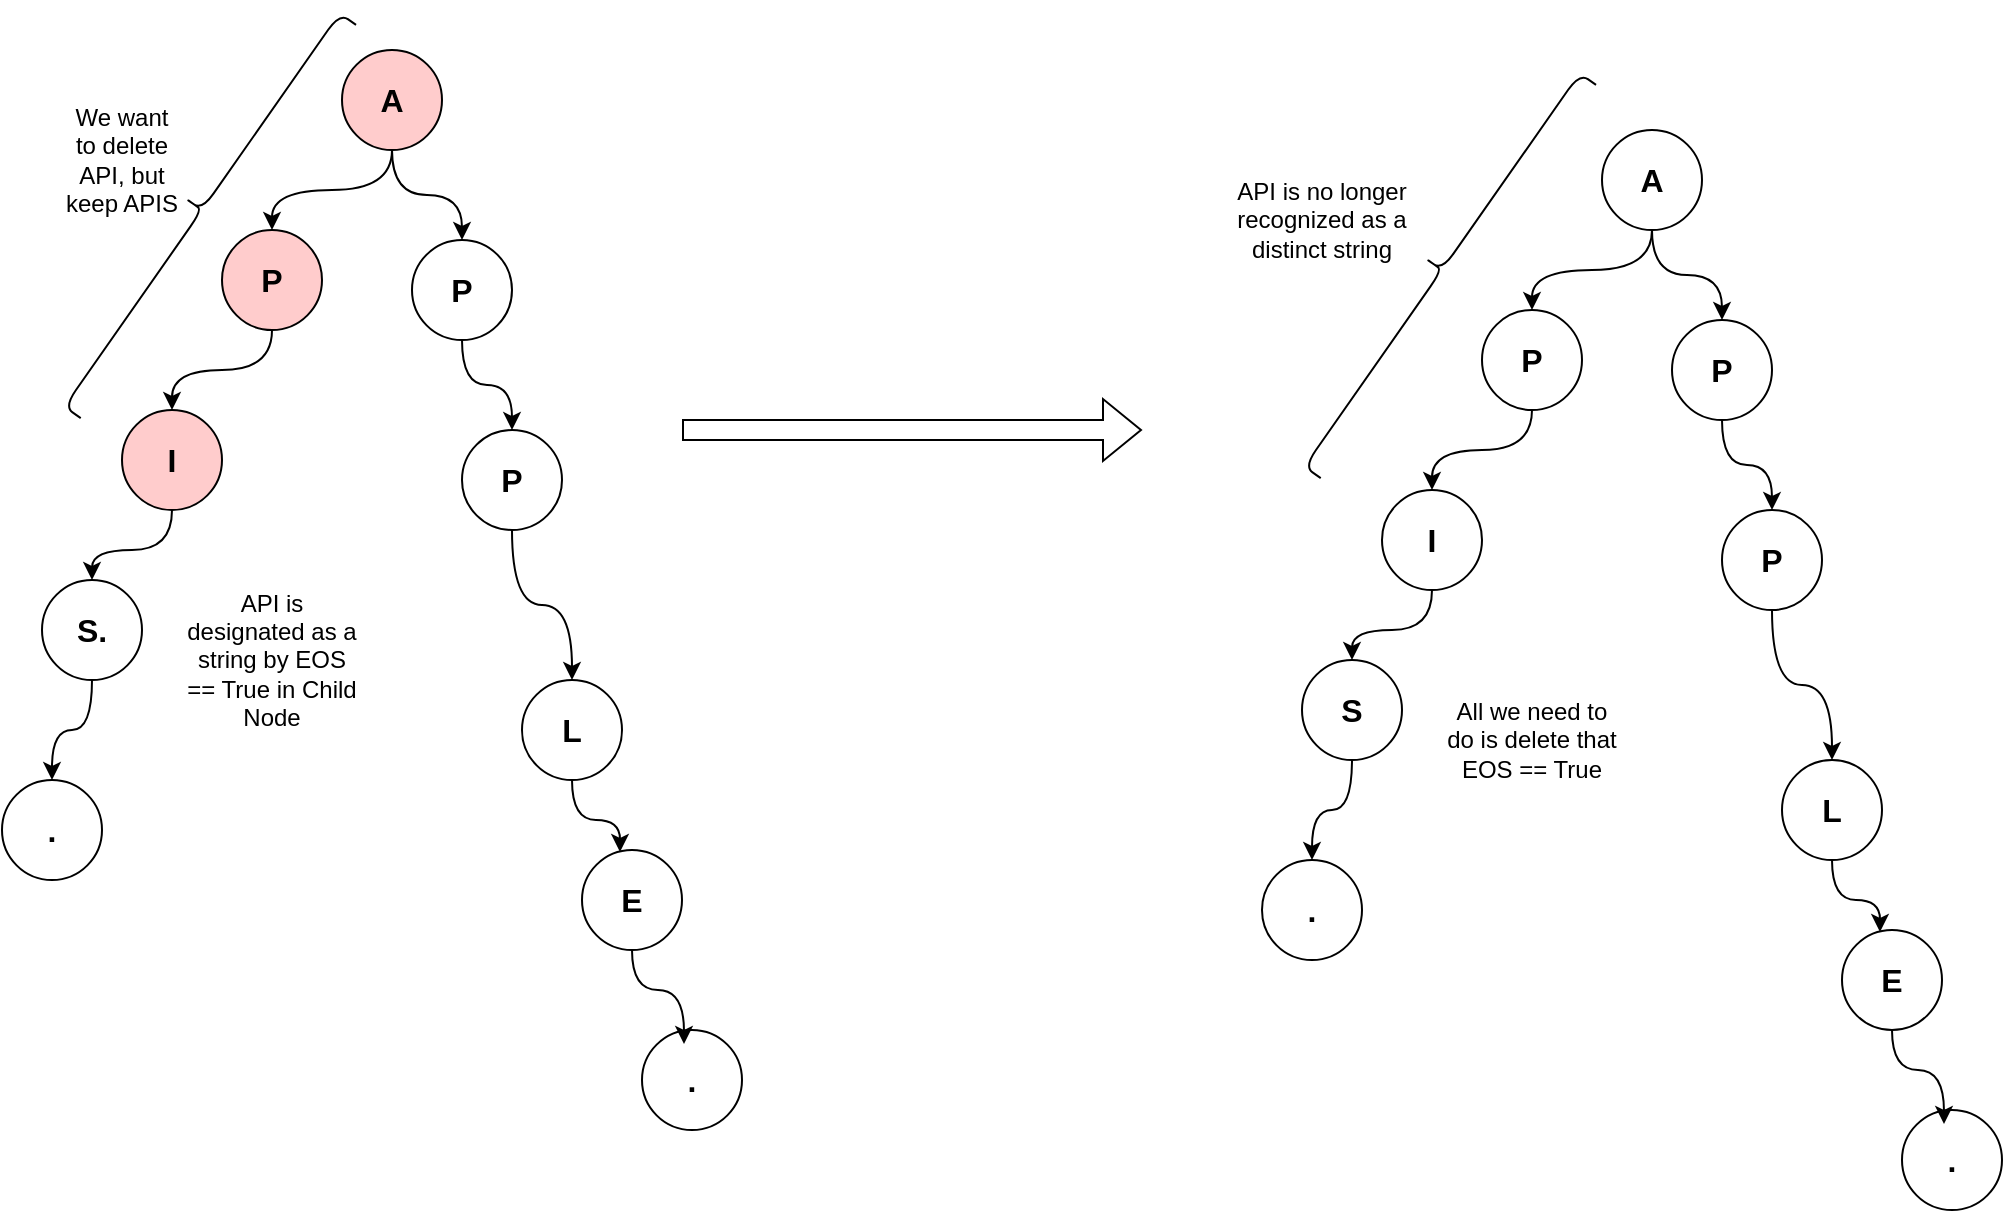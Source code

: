 <mxfile version="22.1.18" type="device">
  <diagram name="Page-1" id="16XjI0kiUn-NuyR_T_i7">
    <mxGraphModel dx="1011" dy="1060" grid="1" gridSize="10" guides="1" tooltips="1" connect="1" arrows="1" fold="1" page="1" pageScale="1" pageWidth="850" pageHeight="1100" math="0" shadow="0">
      <root>
        <mxCell id="0" />
        <mxCell id="1" parent="0" />
        <mxCell id="dFhbQ2jlh1eT3Z2HHcco-13" style="rounded=0;orthogonalLoop=1;jettySize=auto;html=1;exitX=0.5;exitY=1;exitDx=0;exitDy=0;entryX=0.5;entryY=0;entryDx=0;entryDy=0;edgeStyle=orthogonalEdgeStyle;curved=1;" parent="1" source="dFhbQ2jlh1eT3Z2HHcco-1" target="dFhbQ2jlh1eT3Z2HHcco-2" edge="1">
          <mxGeometry relative="1" as="geometry" />
        </mxCell>
        <mxCell id="dFhbQ2jlh1eT3Z2HHcco-14" style="edgeStyle=orthogonalEdgeStyle;rounded=0;orthogonalLoop=1;jettySize=auto;html=1;exitX=0.5;exitY=1;exitDx=0;exitDy=0;entryX=0.5;entryY=0;entryDx=0;entryDy=0;curved=1;" parent="1" source="dFhbQ2jlh1eT3Z2HHcco-1" target="dFhbQ2jlh1eT3Z2HHcco-7" edge="1">
          <mxGeometry relative="1" as="geometry" />
        </mxCell>
        <mxCell id="dFhbQ2jlh1eT3Z2HHcco-1" value="&lt;font size=&quot;3&quot;&gt;&lt;b&gt;A&lt;/b&gt;&lt;/font&gt;" style="ellipse;whiteSpace=wrap;html=1;fillColor=#FFCCCC;" parent="1" vertex="1">
          <mxGeometry x="340" y="150" width="50" height="50" as="geometry" />
        </mxCell>
        <mxCell id="dFhbQ2jlh1eT3Z2HHcco-15" style="edgeStyle=orthogonalEdgeStyle;rounded=0;orthogonalLoop=1;jettySize=auto;html=1;exitX=0.5;exitY=1;exitDx=0;exitDy=0;entryX=0.5;entryY=0;entryDx=0;entryDy=0;curved=1;" parent="1" source="dFhbQ2jlh1eT3Z2HHcco-2" target="dFhbQ2jlh1eT3Z2HHcco-4" edge="1">
          <mxGeometry relative="1" as="geometry" />
        </mxCell>
        <mxCell id="dFhbQ2jlh1eT3Z2HHcco-2" value="&lt;font size=&quot;3&quot;&gt;&lt;b&gt;P&lt;/b&gt;&lt;/font&gt;" style="ellipse;whiteSpace=wrap;html=1;fillColor=#FFCCCC;" parent="1" vertex="1">
          <mxGeometry x="280" y="240" width="50" height="50" as="geometry" />
        </mxCell>
        <mxCell id="dFhbQ2jlh1eT3Z2HHcco-21" style="edgeStyle=orthogonalEdgeStyle;rounded=0;orthogonalLoop=1;jettySize=auto;html=1;exitX=0.5;exitY=1;exitDx=0;exitDy=0;curved=1;" parent="1" source="dFhbQ2jlh1eT3Z2HHcco-3" target="dFhbQ2jlh1eT3Z2HHcco-10" edge="1">
          <mxGeometry relative="1" as="geometry" />
        </mxCell>
        <mxCell id="dFhbQ2jlh1eT3Z2HHcco-3" value="&lt;font size=&quot;3&quot;&gt;&lt;b&gt;P&lt;/b&gt;&lt;/font&gt;" style="ellipse;whiteSpace=wrap;html=1;" parent="1" vertex="1">
          <mxGeometry x="400" y="340" width="50" height="50" as="geometry" />
        </mxCell>
        <mxCell id="dFhbQ2jlh1eT3Z2HHcco-16" style="edgeStyle=orthogonalEdgeStyle;rounded=0;orthogonalLoop=1;jettySize=auto;html=1;exitX=0.5;exitY=1;exitDx=0;exitDy=0;entryX=0.5;entryY=0;entryDx=0;entryDy=0;curved=1;" parent="1" source="dFhbQ2jlh1eT3Z2HHcco-4" target="dFhbQ2jlh1eT3Z2HHcco-5" edge="1">
          <mxGeometry relative="1" as="geometry" />
        </mxCell>
        <mxCell id="dFhbQ2jlh1eT3Z2HHcco-4" value="&lt;font size=&quot;3&quot;&gt;&lt;b&gt;I&lt;/b&gt;&lt;/font&gt;" style="ellipse;whiteSpace=wrap;html=1;fillColor=#FFCCCC;" parent="1" vertex="1">
          <mxGeometry x="230" y="330" width="50" height="50" as="geometry" />
        </mxCell>
        <mxCell id="NCGhJBN-21cvcJwLRavN-9" style="edgeStyle=orthogonalEdgeStyle;rounded=0;orthogonalLoop=1;jettySize=auto;html=1;exitX=0.5;exitY=1;exitDx=0;exitDy=0;entryX=0.5;entryY=0;entryDx=0;entryDy=0;curved=1;" edge="1" parent="1" source="dFhbQ2jlh1eT3Z2HHcco-5" target="NCGhJBN-21cvcJwLRavN-7">
          <mxGeometry relative="1" as="geometry" />
        </mxCell>
        <mxCell id="dFhbQ2jlh1eT3Z2HHcco-5" value="&lt;font size=&quot;3&quot;&gt;&lt;b&gt;S.&lt;/b&gt;&lt;/font&gt;" style="ellipse;whiteSpace=wrap;html=1;fillColor=#FFFFFF;" parent="1" vertex="1">
          <mxGeometry x="190" y="415" width="50" height="50" as="geometry" />
        </mxCell>
        <mxCell id="dFhbQ2jlh1eT3Z2HHcco-18" style="edgeStyle=orthogonalEdgeStyle;rounded=0;orthogonalLoop=1;jettySize=auto;html=1;exitX=0.5;exitY=1;exitDx=0;exitDy=0;entryX=0.5;entryY=0;entryDx=0;entryDy=0;curved=1;" parent="1" source="dFhbQ2jlh1eT3Z2HHcco-7" target="dFhbQ2jlh1eT3Z2HHcco-3" edge="1">
          <mxGeometry relative="1" as="geometry" />
        </mxCell>
        <mxCell id="dFhbQ2jlh1eT3Z2HHcco-7" value="&lt;font size=&quot;3&quot;&gt;&lt;b&gt;P&lt;/b&gt;&lt;/font&gt;" style="ellipse;whiteSpace=wrap;html=1;" parent="1" vertex="1">
          <mxGeometry x="375" y="245" width="50" height="50" as="geometry" />
        </mxCell>
        <mxCell id="dFhbQ2jlh1eT3Z2HHcco-8" value="&lt;font size=&quot;3&quot;&gt;&lt;b&gt;E&lt;/b&gt;&lt;/font&gt;" style="ellipse;whiteSpace=wrap;html=1;" parent="1" vertex="1">
          <mxGeometry x="460" y="550" width="50" height="50" as="geometry" />
        </mxCell>
        <mxCell id="dFhbQ2jlh1eT3Z2HHcco-9" value="&lt;font size=&quot;3&quot;&gt;&lt;b&gt;.&lt;/b&gt;&lt;/font&gt;" style="ellipse;whiteSpace=wrap;html=1;" parent="1" vertex="1">
          <mxGeometry x="490" y="640" width="50" height="50" as="geometry" />
        </mxCell>
        <mxCell id="dFhbQ2jlh1eT3Z2HHcco-10" value="&lt;font size=&quot;3&quot;&gt;&lt;b&gt;L&lt;/b&gt;&lt;/font&gt;" style="ellipse;whiteSpace=wrap;html=1;" parent="1" vertex="1">
          <mxGeometry x="430" y="465" width="50" height="50" as="geometry" />
        </mxCell>
        <mxCell id="NCGhJBN-21cvcJwLRavN-1" style="edgeStyle=orthogonalEdgeStyle;rounded=0;orthogonalLoop=1;jettySize=auto;html=1;exitX=0.5;exitY=1;exitDx=0;exitDy=0;entryX=0.38;entryY=0.02;entryDx=0;entryDy=0;entryPerimeter=0;curved=1;" edge="1" parent="1" source="dFhbQ2jlh1eT3Z2HHcco-10" target="dFhbQ2jlh1eT3Z2HHcco-8">
          <mxGeometry relative="1" as="geometry" />
        </mxCell>
        <mxCell id="NCGhJBN-21cvcJwLRavN-2" style="edgeStyle=orthogonalEdgeStyle;rounded=0;orthogonalLoop=1;jettySize=auto;html=1;exitX=0.5;exitY=1;exitDx=0;exitDy=0;entryX=0.42;entryY=0.14;entryDx=0;entryDy=0;entryPerimeter=0;curved=1;" edge="1" parent="1" source="dFhbQ2jlh1eT3Z2HHcco-8" target="dFhbQ2jlh1eT3Z2HHcco-9">
          <mxGeometry relative="1" as="geometry" />
        </mxCell>
        <mxCell id="NCGhJBN-21cvcJwLRavN-7" value="&lt;font size=&quot;3&quot;&gt;&lt;b&gt;.&lt;/b&gt;&lt;/font&gt;" style="ellipse;whiteSpace=wrap;html=1;fillColor=#FFFFFF;" vertex="1" parent="1">
          <mxGeometry x="170" y="515" width="50" height="50" as="geometry" />
        </mxCell>
        <mxCell id="NCGhJBN-21cvcJwLRavN-8" value="API is designated as a string by EOS == True in Child Node" style="text;html=1;strokeColor=none;fillColor=none;align=center;verticalAlign=middle;whiteSpace=wrap;rounded=0;" vertex="1" parent="1">
          <mxGeometry x="260" y="430" width="90" height="50" as="geometry" />
        </mxCell>
        <mxCell id="NCGhJBN-21cvcJwLRavN-10" value="" style="shape=curlyBracket;whiteSpace=wrap;html=1;rounded=1;labelPosition=left;verticalLabelPosition=middle;align=right;verticalAlign=middle;rotation=35;" vertex="1" parent="1">
          <mxGeometry x="260" y="110" width="20" height="240" as="geometry" />
        </mxCell>
        <mxCell id="NCGhJBN-21cvcJwLRavN-11" value="We want to delete API, but keep APIS" style="text;html=1;strokeColor=none;fillColor=none;align=center;verticalAlign=middle;whiteSpace=wrap;rounded=0;" vertex="1" parent="1">
          <mxGeometry x="200" y="190" width="60" height="30" as="geometry" />
        </mxCell>
        <mxCell id="NCGhJBN-21cvcJwLRavN-12" value="" style="shape=flexArrow;endArrow=classic;html=1;rounded=0;" edge="1" parent="1">
          <mxGeometry width="50" height="50" relative="1" as="geometry">
            <mxPoint x="510" y="340" as="sourcePoint" />
            <mxPoint x="740" y="340" as="targetPoint" />
          </mxGeometry>
        </mxCell>
        <mxCell id="NCGhJBN-21cvcJwLRavN-13" style="rounded=0;orthogonalLoop=1;jettySize=auto;html=1;exitX=0.5;exitY=1;exitDx=0;exitDy=0;entryX=0.5;entryY=0;entryDx=0;entryDy=0;edgeStyle=orthogonalEdgeStyle;curved=1;" edge="1" parent="1" source="NCGhJBN-21cvcJwLRavN-15" target="NCGhJBN-21cvcJwLRavN-17">
          <mxGeometry relative="1" as="geometry" />
        </mxCell>
        <mxCell id="NCGhJBN-21cvcJwLRavN-14" style="edgeStyle=orthogonalEdgeStyle;rounded=0;orthogonalLoop=1;jettySize=auto;html=1;exitX=0.5;exitY=1;exitDx=0;exitDy=0;entryX=0.5;entryY=0;entryDx=0;entryDy=0;curved=1;" edge="1" parent="1" source="NCGhJBN-21cvcJwLRavN-15" target="NCGhJBN-21cvcJwLRavN-25">
          <mxGeometry relative="1" as="geometry" />
        </mxCell>
        <mxCell id="NCGhJBN-21cvcJwLRavN-15" value="&lt;font size=&quot;3&quot;&gt;&lt;b&gt;A&lt;/b&gt;&lt;/font&gt;" style="ellipse;whiteSpace=wrap;html=1;fillColor=#FFFFFF;" vertex="1" parent="1">
          <mxGeometry x="970" y="190" width="50" height="50" as="geometry" />
        </mxCell>
        <mxCell id="NCGhJBN-21cvcJwLRavN-16" style="edgeStyle=orthogonalEdgeStyle;rounded=0;orthogonalLoop=1;jettySize=auto;html=1;exitX=0.5;exitY=1;exitDx=0;exitDy=0;entryX=0.5;entryY=0;entryDx=0;entryDy=0;curved=1;" edge="1" parent="1" source="NCGhJBN-21cvcJwLRavN-17" target="NCGhJBN-21cvcJwLRavN-21">
          <mxGeometry relative="1" as="geometry" />
        </mxCell>
        <mxCell id="NCGhJBN-21cvcJwLRavN-17" value="&lt;font size=&quot;3&quot;&gt;&lt;b&gt;P&lt;/b&gt;&lt;/font&gt;" style="ellipse;whiteSpace=wrap;html=1;fillColor=#FFFFFF;" vertex="1" parent="1">
          <mxGeometry x="910" y="280" width="50" height="50" as="geometry" />
        </mxCell>
        <mxCell id="NCGhJBN-21cvcJwLRavN-18" style="edgeStyle=orthogonalEdgeStyle;rounded=0;orthogonalLoop=1;jettySize=auto;html=1;exitX=0.5;exitY=1;exitDx=0;exitDy=0;curved=1;" edge="1" parent="1" source="NCGhJBN-21cvcJwLRavN-19" target="NCGhJBN-21cvcJwLRavN-28">
          <mxGeometry relative="1" as="geometry" />
        </mxCell>
        <mxCell id="NCGhJBN-21cvcJwLRavN-19" value="&lt;font size=&quot;3&quot;&gt;&lt;b&gt;P&lt;/b&gt;&lt;/font&gt;" style="ellipse;whiteSpace=wrap;html=1;" vertex="1" parent="1">
          <mxGeometry x="1030" y="380" width="50" height="50" as="geometry" />
        </mxCell>
        <mxCell id="NCGhJBN-21cvcJwLRavN-20" style="edgeStyle=orthogonalEdgeStyle;rounded=0;orthogonalLoop=1;jettySize=auto;html=1;exitX=0.5;exitY=1;exitDx=0;exitDy=0;entryX=0.5;entryY=0;entryDx=0;entryDy=0;curved=1;" edge="1" parent="1" source="NCGhJBN-21cvcJwLRavN-21" target="NCGhJBN-21cvcJwLRavN-23">
          <mxGeometry relative="1" as="geometry" />
        </mxCell>
        <mxCell id="NCGhJBN-21cvcJwLRavN-21" value="&lt;font size=&quot;3&quot;&gt;&lt;b&gt;I&lt;/b&gt;&lt;/font&gt;" style="ellipse;whiteSpace=wrap;html=1;fillColor=#FFFFFF;" vertex="1" parent="1">
          <mxGeometry x="860" y="370" width="50" height="50" as="geometry" />
        </mxCell>
        <mxCell id="NCGhJBN-21cvcJwLRavN-22" style="edgeStyle=orthogonalEdgeStyle;rounded=0;orthogonalLoop=1;jettySize=auto;html=1;exitX=0.5;exitY=1;exitDx=0;exitDy=0;entryX=0.5;entryY=0;entryDx=0;entryDy=0;curved=1;" edge="1" parent="1" source="NCGhJBN-21cvcJwLRavN-23" target="NCGhJBN-21cvcJwLRavN-31">
          <mxGeometry relative="1" as="geometry" />
        </mxCell>
        <mxCell id="NCGhJBN-21cvcJwLRavN-23" value="&lt;font size=&quot;3&quot;&gt;&lt;b&gt;S&lt;/b&gt;&lt;/font&gt;" style="ellipse;whiteSpace=wrap;html=1;fillColor=#FFFFFF;" vertex="1" parent="1">
          <mxGeometry x="820" y="455" width="50" height="50" as="geometry" />
        </mxCell>
        <mxCell id="NCGhJBN-21cvcJwLRavN-24" style="edgeStyle=orthogonalEdgeStyle;rounded=0;orthogonalLoop=1;jettySize=auto;html=1;exitX=0.5;exitY=1;exitDx=0;exitDy=0;entryX=0.5;entryY=0;entryDx=0;entryDy=0;curved=1;" edge="1" parent="1" source="NCGhJBN-21cvcJwLRavN-25" target="NCGhJBN-21cvcJwLRavN-19">
          <mxGeometry relative="1" as="geometry" />
        </mxCell>
        <mxCell id="NCGhJBN-21cvcJwLRavN-25" value="&lt;font size=&quot;3&quot;&gt;&lt;b&gt;P&lt;/b&gt;&lt;/font&gt;" style="ellipse;whiteSpace=wrap;html=1;" vertex="1" parent="1">
          <mxGeometry x="1005" y="285" width="50" height="50" as="geometry" />
        </mxCell>
        <mxCell id="NCGhJBN-21cvcJwLRavN-26" value="&lt;font size=&quot;3&quot;&gt;&lt;b&gt;E&lt;/b&gt;&lt;/font&gt;" style="ellipse;whiteSpace=wrap;html=1;" vertex="1" parent="1">
          <mxGeometry x="1090" y="590" width="50" height="50" as="geometry" />
        </mxCell>
        <mxCell id="NCGhJBN-21cvcJwLRavN-27" value="&lt;font size=&quot;3&quot;&gt;&lt;b&gt;.&lt;/b&gt;&lt;/font&gt;" style="ellipse;whiteSpace=wrap;html=1;" vertex="1" parent="1">
          <mxGeometry x="1120" y="680" width="50" height="50" as="geometry" />
        </mxCell>
        <mxCell id="NCGhJBN-21cvcJwLRavN-28" value="&lt;font size=&quot;3&quot;&gt;&lt;b&gt;L&lt;/b&gt;&lt;/font&gt;" style="ellipse;whiteSpace=wrap;html=1;" vertex="1" parent="1">
          <mxGeometry x="1060" y="505" width="50" height="50" as="geometry" />
        </mxCell>
        <mxCell id="NCGhJBN-21cvcJwLRavN-29" style="edgeStyle=orthogonalEdgeStyle;rounded=0;orthogonalLoop=1;jettySize=auto;html=1;exitX=0.5;exitY=1;exitDx=0;exitDy=0;entryX=0.38;entryY=0.02;entryDx=0;entryDy=0;entryPerimeter=0;curved=1;" edge="1" parent="1" source="NCGhJBN-21cvcJwLRavN-28" target="NCGhJBN-21cvcJwLRavN-26">
          <mxGeometry relative="1" as="geometry" />
        </mxCell>
        <mxCell id="NCGhJBN-21cvcJwLRavN-30" style="edgeStyle=orthogonalEdgeStyle;rounded=0;orthogonalLoop=1;jettySize=auto;html=1;exitX=0.5;exitY=1;exitDx=0;exitDy=0;entryX=0.42;entryY=0.14;entryDx=0;entryDy=0;entryPerimeter=0;curved=1;" edge="1" parent="1" source="NCGhJBN-21cvcJwLRavN-26" target="NCGhJBN-21cvcJwLRavN-27">
          <mxGeometry relative="1" as="geometry" />
        </mxCell>
        <mxCell id="NCGhJBN-21cvcJwLRavN-31" value="&lt;font size=&quot;3&quot;&gt;&lt;b&gt;.&lt;/b&gt;&lt;/font&gt;" style="ellipse;whiteSpace=wrap;html=1;fillColor=#FFFFFF;" vertex="1" parent="1">
          <mxGeometry x="800" y="555" width="50" height="50" as="geometry" />
        </mxCell>
        <mxCell id="NCGhJBN-21cvcJwLRavN-32" value="All we need to do is delete that EOS == True" style="text;html=1;strokeColor=none;fillColor=none;align=center;verticalAlign=middle;whiteSpace=wrap;rounded=0;" vertex="1" parent="1">
          <mxGeometry x="890" y="470" width="90" height="50" as="geometry" />
        </mxCell>
        <mxCell id="NCGhJBN-21cvcJwLRavN-35" value="" style="shape=curlyBracket;whiteSpace=wrap;html=1;rounded=1;labelPosition=left;verticalLabelPosition=middle;align=right;verticalAlign=middle;rotation=35;" vertex="1" parent="1">
          <mxGeometry x="880" y="140" width="20" height="240" as="geometry" />
        </mxCell>
        <mxCell id="NCGhJBN-21cvcJwLRavN-36" value="API is no longer recognized as a distinct string" style="text;html=1;strokeColor=none;fillColor=none;align=center;verticalAlign=middle;whiteSpace=wrap;rounded=0;" vertex="1" parent="1">
          <mxGeometry x="780" y="220" width="100" height="30" as="geometry" />
        </mxCell>
      </root>
    </mxGraphModel>
  </diagram>
</mxfile>

